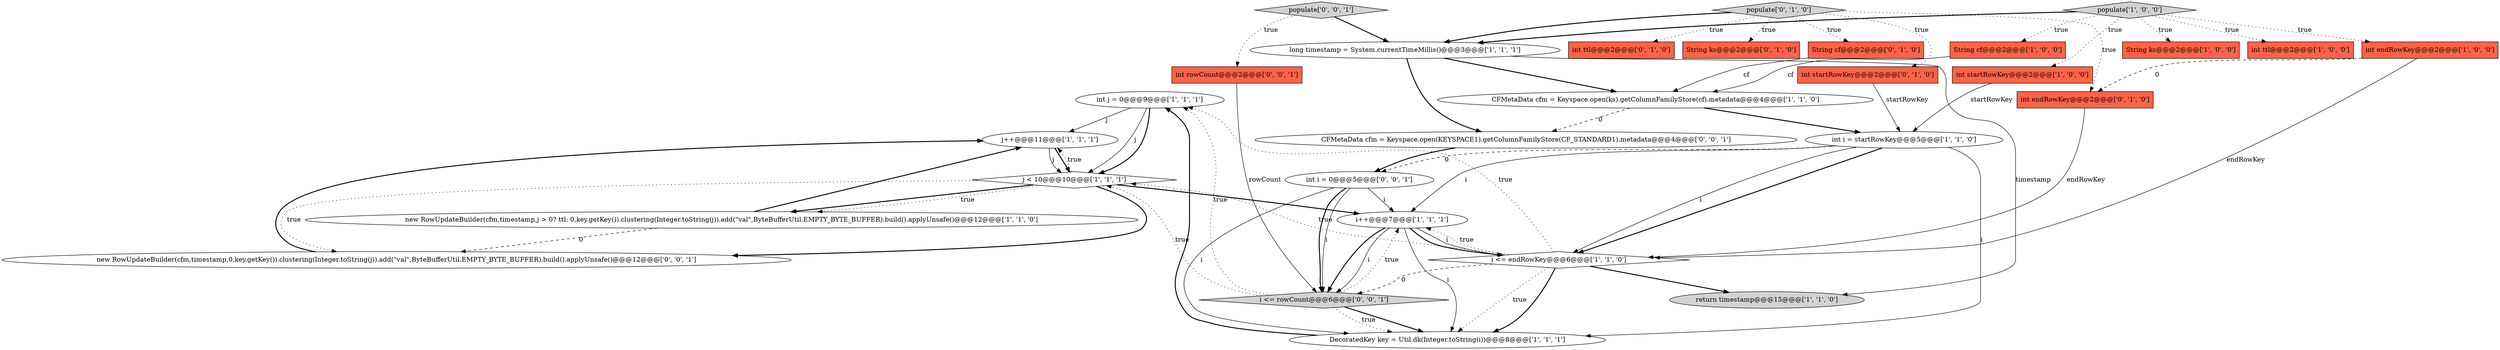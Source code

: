 digraph {
6 [style = filled, label = "int j = 0@@@9@@@['1', '1', '1']", fillcolor = white, shape = ellipse image = "AAA0AAABBB1BBB"];
14 [style = filled, label = "int endRowKey@@@2@@@['1', '0', '0']", fillcolor = tomato, shape = box image = "AAA1AAABBB1BBB"];
23 [style = filled, label = "int i = 0@@@5@@@['0', '0', '1']", fillcolor = white, shape = ellipse image = "AAA0AAABBB3BBB"];
11 [style = filled, label = "long timestamp = System.currentTimeMillis()@@@3@@@['1', '1', '1']", fillcolor = white, shape = ellipse image = "AAA0AAABBB1BBB"];
16 [style = filled, label = "populate['1', '0', '0']", fillcolor = lightgray, shape = diamond image = "AAA0AAABBB1BBB"];
9 [style = filled, label = "int i = startRowKey@@@5@@@['1', '1', '0']", fillcolor = white, shape = ellipse image = "AAA0AAABBB1BBB"];
20 [style = filled, label = "String ks@@@2@@@['0', '1', '0']", fillcolor = tomato, shape = box image = "AAA0AAABBB2BBB"];
27 [style = filled, label = "int rowCount@@@2@@@['0', '0', '1']", fillcolor = tomato, shape = box image = "AAA0AAABBB3BBB"];
3 [style = filled, label = "j++@@@11@@@['1', '1', '1']", fillcolor = white, shape = ellipse image = "AAA0AAABBB1BBB"];
10 [style = filled, label = "String ks@@@2@@@['1', '0', '0']", fillcolor = tomato, shape = box image = "AAA0AAABBB1BBB"];
22 [style = filled, label = "int endRowKey@@@2@@@['0', '1', '0']", fillcolor = tomato, shape = box image = "AAA1AAABBB2BBB"];
1 [style = filled, label = "i <= endRowKey@@@6@@@['1', '1', '0']", fillcolor = white, shape = diamond image = "AAA0AAABBB1BBB"];
4 [style = filled, label = "DecoratedKey key = Util.dk(Integer.toString(i))@@@8@@@['1', '1', '1']", fillcolor = white, shape = ellipse image = "AAA0AAABBB1BBB"];
0 [style = filled, label = "CFMetaData cfm = Keyspace.open(ks).getColumnFamilyStore(cf).metadata@@@4@@@['1', '1', '0']", fillcolor = white, shape = ellipse image = "AAA0AAABBB1BBB"];
8 [style = filled, label = "int ttl@@@2@@@['1', '0', '0']", fillcolor = tomato, shape = box image = "AAA0AAABBB1BBB"];
19 [style = filled, label = "int startRowKey@@@2@@@['0', '1', '0']", fillcolor = tomato, shape = box image = "AAA0AAABBB2BBB"];
18 [style = filled, label = "populate['0', '1', '0']", fillcolor = lightgray, shape = diamond image = "AAA0AAABBB2BBB"];
17 [style = filled, label = "int ttl@@@2@@@['0', '1', '0']", fillcolor = tomato, shape = box image = "AAA0AAABBB2BBB"];
12 [style = filled, label = "String cf@@@2@@@['1', '0', '0']", fillcolor = tomato, shape = box image = "AAA0AAABBB1BBB"];
2 [style = filled, label = "return timestamp@@@15@@@['1', '1', '0']", fillcolor = lightgray, shape = ellipse image = "AAA0AAABBB1BBB"];
15 [style = filled, label = "new RowUpdateBuilder(cfm,timestamp,j > 0? ttl: 0,key.getKey()).clustering(Integer.toString(j)).add(\"val\",ByteBufferUtil.EMPTY_BYTE_BUFFER).build().applyUnsafe()@@@12@@@['1', '1', '0']", fillcolor = white, shape = ellipse image = "AAA0AAABBB1BBB"];
7 [style = filled, label = "int startRowKey@@@2@@@['1', '0', '0']", fillcolor = tomato, shape = box image = "AAA0AAABBB1BBB"];
26 [style = filled, label = "populate['0', '0', '1']", fillcolor = lightgray, shape = diamond image = "AAA0AAABBB3BBB"];
28 [style = filled, label = "i <= rowCount@@@6@@@['0', '0', '1']", fillcolor = lightgray, shape = diamond image = "AAA0AAABBB3BBB"];
5 [style = filled, label = "j < 10@@@10@@@['1', '1', '1']", fillcolor = white, shape = diamond image = "AAA0AAABBB1BBB"];
24 [style = filled, label = "CFMetaData cfm = Keyspace.open(KEYSPACE1).getColumnFamilyStore(CF_STANDARD1).metadata@@@4@@@['0', '0', '1']", fillcolor = white, shape = ellipse image = "AAA0AAABBB3BBB"];
21 [style = filled, label = "String cf@@@2@@@['0', '1', '0']", fillcolor = tomato, shape = box image = "AAA0AAABBB2BBB"];
13 [style = filled, label = "i++@@@7@@@['1', '1', '1']", fillcolor = white, shape = ellipse image = "AAA0AAABBB1BBB"];
25 [style = filled, label = "new RowUpdateBuilder(cfm,timestamp,0,key.getKey()).clustering(Integer.toString(j)).add(\"val\",ByteBufferUtil.EMPTY_BYTE_BUFFER).build().applyUnsafe()@@@12@@@['0', '0', '1']", fillcolor = white, shape = ellipse image = "AAA0AAABBB3BBB"];
16->8 [style = dotted, label="true"];
1->4 [style = bold, label=""];
0->9 [style = bold, label=""];
23->28 [style = solid, label="i"];
16->12 [style = dotted, label="true"];
16->11 [style = bold, label=""];
13->1 [style = solid, label="i"];
3->5 [style = solid, label="j"];
4->6 [style = bold, label=""];
26->27 [style = dotted, label="true"];
18->11 [style = bold, label=""];
25->3 [style = bold, label=""];
18->21 [style = dotted, label="true"];
18->19 [style = dotted, label="true"];
12->0 [style = solid, label="cf"];
5->15 [style = bold, label=""];
14->22 [style = dashed, label="0"];
23->4 [style = solid, label="i"];
22->1 [style = solid, label="endRowKey"];
1->4 [style = dotted, label="true"];
13->4 [style = solid, label="i"];
5->3 [style = dotted, label="true"];
18->20 [style = dotted, label="true"];
9->1 [style = solid, label="i"];
15->3 [style = bold, label=""];
11->24 [style = bold, label=""];
1->28 [style = dashed, label="0"];
5->15 [style = dotted, label="true"];
16->10 [style = dotted, label="true"];
9->23 [style = dashed, label="0"];
26->11 [style = bold, label=""];
7->9 [style = solid, label="startRowKey"];
13->1 [style = bold, label=""];
5->25 [style = bold, label=""];
6->5 [style = solid, label="j"];
28->6 [style = dotted, label="true"];
23->28 [style = bold, label=""];
1->13 [style = dotted, label="true"];
16->7 [style = dotted, label="true"];
28->5 [style = dotted, label="true"];
6->5 [style = bold, label=""];
9->13 [style = solid, label="i"];
11->0 [style = bold, label=""];
3->5 [style = bold, label=""];
28->4 [style = bold, label=""];
15->25 [style = dashed, label="0"];
5->25 [style = dotted, label="true"];
5->13 [style = bold, label=""];
16->14 [style = dotted, label="true"];
23->13 [style = solid, label="i"];
11->2 [style = solid, label="timestamp"];
6->3 [style = solid, label="j"];
28->4 [style = dotted, label="true"];
0->24 [style = dashed, label="0"];
1->6 [style = dotted, label="true"];
1->2 [style = bold, label=""];
13->28 [style = solid, label="i"];
18->22 [style = dotted, label="true"];
21->0 [style = solid, label="cf"];
18->17 [style = dotted, label="true"];
9->4 [style = solid, label="i"];
9->1 [style = bold, label=""];
28->13 [style = dotted, label="true"];
1->5 [style = dotted, label="true"];
27->28 [style = solid, label="rowCount"];
14->1 [style = solid, label="endRowKey"];
13->28 [style = bold, label=""];
24->23 [style = bold, label=""];
19->9 [style = solid, label="startRowKey"];
}
